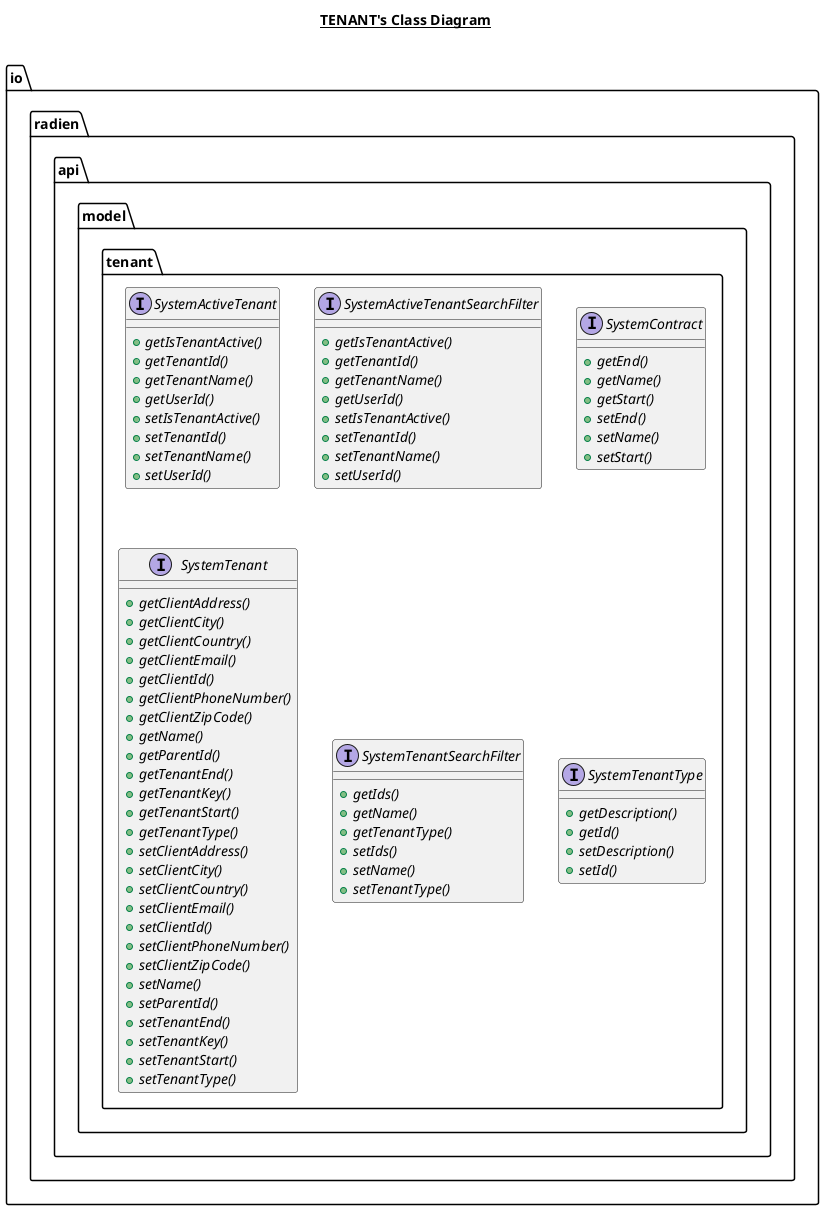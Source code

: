@startuml

title __TENANT's Class Diagram__\n

  namespace io.radien.api {
    namespace model {
      namespace tenant {
        interface io.radien.api.model.tenant.SystemActiveTenant {
            {abstract} + getIsTenantActive()
            {abstract} + getTenantId()
            {abstract} + getTenantName()
            {abstract} + getUserId()
            {abstract} + setIsTenantActive()
            {abstract} + setTenantId()
            {abstract} + setTenantName()
            {abstract} + setUserId()
        }
      }
    }
  }
  

  namespace io.radien.api {
    namespace model {
      namespace tenant {
        interface io.radien.api.model.tenant.SystemActiveTenantSearchFilter {
            {abstract} + getIsTenantActive()
            {abstract} + getTenantId()
            {abstract} + getTenantName()
            {abstract} + getUserId()
            {abstract} + setIsTenantActive()
            {abstract} + setTenantId()
            {abstract} + setTenantName()
            {abstract} + setUserId()
        }
      }
    }
  }
  

  namespace io.radien.api {
    namespace model {
      namespace tenant {
        interface io.radien.api.model.tenant.SystemContract {
            {abstract} + getEnd()
            {abstract} + getName()
            {abstract} + getStart()
            {abstract} + setEnd()
            {abstract} + setName()
            {abstract} + setStart()
        }
      }
    }
  }
  

  namespace io.radien.api {
    namespace model {
      namespace tenant {
        interface io.radien.api.model.tenant.SystemTenant {
            {abstract} + getClientAddress()
            {abstract} + getClientCity()
            {abstract} + getClientCountry()
            {abstract} + getClientEmail()
            {abstract} + getClientId()
            {abstract} + getClientPhoneNumber()
            {abstract} + getClientZipCode()
            {abstract} + getName()
            {abstract} + getParentId()
            {abstract} + getTenantEnd()
            {abstract} + getTenantKey()
            {abstract} + getTenantStart()
            {abstract} + getTenantType()
            {abstract} + setClientAddress()
            {abstract} + setClientCity()
            {abstract} + setClientCountry()
            {abstract} + setClientEmail()
            {abstract} + setClientId()
            {abstract} + setClientPhoneNumber()
            {abstract} + setClientZipCode()
            {abstract} + setName()
            {abstract} + setParentId()
            {abstract} + setTenantEnd()
            {abstract} + setTenantKey()
            {abstract} + setTenantStart()
            {abstract} + setTenantType()
        }
      }
    }
  }
  

  namespace io.radien.api {
    namespace model {
      namespace tenant {
        interface io.radien.api.model.tenant.SystemTenantSearchFilter {
            {abstract} + getIds()
            {abstract} + getName()
            {abstract} + getTenantType()
            {abstract} + setIds()
            {abstract} + setName()
            {abstract} + setTenantType()
        }
      }
    }
  }
  

  namespace io.radien.api {
    namespace model {
      namespace tenant {
        interface io.radien.api.model.tenant.SystemTenantType {
            {abstract} + getDescription()
            {abstract} + getId()
            {abstract} + setDescription()
            {abstract} + setId()
        }
      }
    }
  }
  








@enduml
